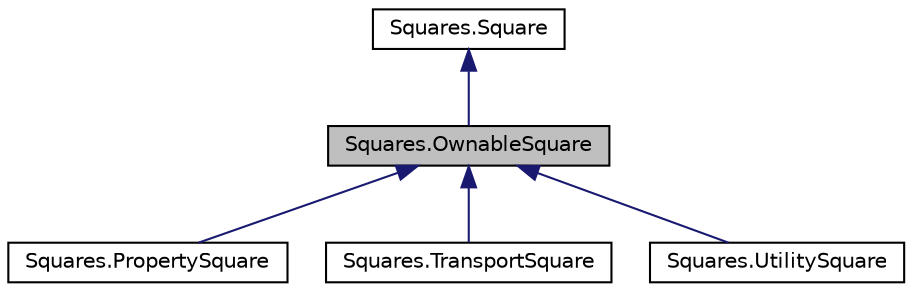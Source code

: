 digraph "Squares.OwnableSquare"
{
  edge [fontname="Helvetica",fontsize="10",labelfontname="Helvetica",labelfontsize="10"];
  node [fontname="Helvetica",fontsize="10",shape=record];
  Node1 [label="Squares.OwnableSquare",height=0.2,width=0.4,color="black", fillcolor="grey75", style="filled", fontcolor="black"];
  Node2 -> Node1 [dir="back",color="midnightblue",fontsize="10",style="solid",fontname="Helvetica"];
  Node2 [label="Squares.Square",height=0.2,width=0.4,color="black", fillcolor="white", style="filled",URL="$classSquares_1_1Square.html"];
  Node1 -> Node3 [dir="back",color="midnightblue",fontsize="10",style="solid",fontname="Helvetica"];
  Node3 [label="Squares.PropertySquare",height=0.2,width=0.4,color="black", fillcolor="white", style="filled",URL="$classSquares_1_1PropertySquare.html"];
  Node1 -> Node4 [dir="back",color="midnightblue",fontsize="10",style="solid",fontname="Helvetica"];
  Node4 [label="Squares.TransportSquare",height=0.2,width=0.4,color="black", fillcolor="white", style="filled",URL="$classSquares_1_1TransportSquare.html"];
  Node1 -> Node5 [dir="back",color="midnightblue",fontsize="10",style="solid",fontname="Helvetica"];
  Node5 [label="Squares.UtilitySquare",height=0.2,width=0.4,color="black", fillcolor="white", style="filled",URL="$classSquares_1_1UtilitySquare.html"];
}
